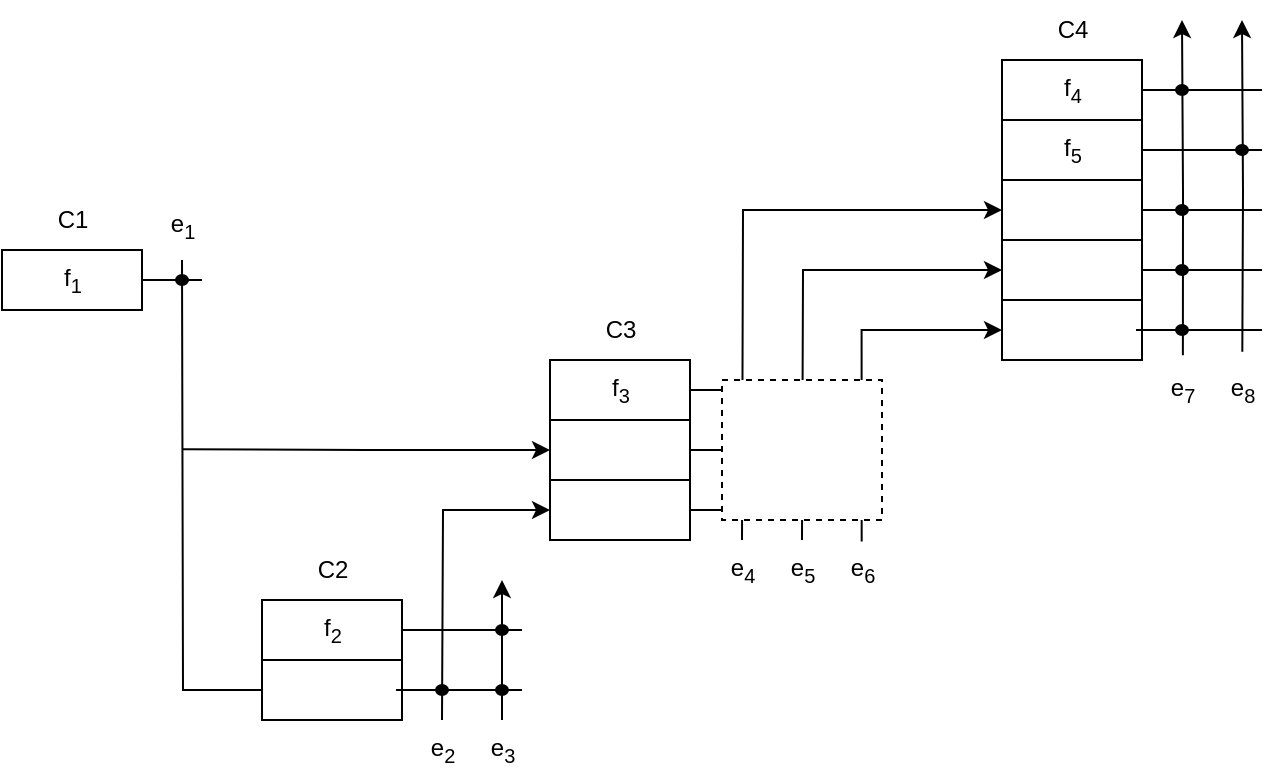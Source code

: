 <mxfile version="27.1.4" pages="2">
  <diagram name="fmea_2025" id="N0rif7YGwo7ToFzK75tH">
    <mxGraphModel dx="972" dy="498" grid="1" gridSize="10" guides="1" tooltips="1" connect="1" arrows="1" fold="1" page="1" pageScale="1" pageWidth="827" pageHeight="1169" math="0" shadow="0">
      <root>
        <mxCell id="0" />
        <mxCell id="1" parent="0" />
        <mxCell id="L6a4yiX2DL4E7PmXNXt1-1" style="edgeStyle=orthogonalEdgeStyle;rounded=0;orthogonalLoop=1;jettySize=auto;html=1;exitX=1;exitY=0.5;exitDx=0;exitDy=0;endArrow=none;endFill=0;" parent="1" source="L6a4yiX2DL4E7PmXNXt1-22" edge="1">
          <mxGeometry relative="1" as="geometry">
            <mxPoint x="340" y="375" as="targetPoint" />
          </mxGeometry>
        </mxCell>
        <mxCell id="L6a4yiX2DL4E7PmXNXt1-2" value="" style="rounded=0;whiteSpace=wrap;html=1;" parent="1" vertex="1">
          <mxGeometry x="210" y="360" width="70" height="30" as="geometry" />
        </mxCell>
        <mxCell id="L6a4yiX2DL4E7PmXNXt1-3" value="C2" style="text;html=1;align=center;verticalAlign=middle;resizable=0;points=[];autosize=1;strokeColor=none;fillColor=none;" parent="1" vertex="1">
          <mxGeometry x="225" y="330" width="40" height="30" as="geometry" />
        </mxCell>
        <mxCell id="L6a4yiX2DL4E7PmXNXt1-4" style="edgeStyle=orthogonalEdgeStyle;rounded=0;orthogonalLoop=1;jettySize=auto;html=1;exitX=1;exitY=0.5;exitDx=0;exitDy=0;endArrow=none;endFill=0;" parent="1" source="L6a4yiX2DL4E7PmXNXt1-24" edge="1">
          <mxGeometry relative="1" as="geometry">
            <mxPoint x="340" y="405" as="targetPoint" />
          </mxGeometry>
        </mxCell>
        <mxCell id="L6a4yiX2DL4E7PmXNXt1-5" style="edgeStyle=orthogonalEdgeStyle;rounded=0;orthogonalLoop=1;jettySize=auto;html=1;exitX=0;exitY=0.5;exitDx=0;exitDy=0;endArrow=none;endFill=0;" parent="1" source="L6a4yiX2DL4E7PmXNXt1-6" edge="1">
          <mxGeometry relative="1" as="geometry">
            <mxPoint x="170" y="190" as="targetPoint" />
          </mxGeometry>
        </mxCell>
        <mxCell id="L6a4yiX2DL4E7PmXNXt1-6" value="" style="rounded=0;whiteSpace=wrap;html=1;" parent="1" vertex="1">
          <mxGeometry x="210" y="390" width="70" height="30" as="geometry" />
        </mxCell>
        <mxCell id="L6a4yiX2DL4E7PmXNXt1-7" value="f&lt;sub&gt;2&lt;/sub&gt;" style="text;html=1;align=center;verticalAlign=middle;resizable=0;points=[];autosize=1;strokeColor=none;fillColor=none;" parent="1" vertex="1">
          <mxGeometry x="230" y="360" width="30" height="30" as="geometry" />
        </mxCell>
        <mxCell id="L6a4yiX2DL4E7PmXNXt1-8" style="edgeStyle=orthogonalEdgeStyle;rounded=0;orthogonalLoop=1;jettySize=auto;html=1;exitX=1;exitY=0.5;exitDx=0;exitDy=0;endArrow=none;endFill=0;" parent="1" source="L6a4yiX2DL4E7PmXNXt1-45" edge="1">
          <mxGeometry relative="1" as="geometry">
            <mxPoint x="520" y="255" as="targetPoint" />
          </mxGeometry>
        </mxCell>
        <mxCell id="L6a4yiX2DL4E7PmXNXt1-9" value="" style="rounded=0;whiteSpace=wrap;html=1;" parent="1" vertex="1">
          <mxGeometry x="354" y="240" width="70" height="30" as="geometry" />
        </mxCell>
        <mxCell id="L6a4yiX2DL4E7PmXNXt1-10" value="C3" style="text;html=1;align=center;verticalAlign=middle;resizable=0;points=[];autosize=1;strokeColor=none;fillColor=none;" parent="1" vertex="1">
          <mxGeometry x="369" y="210" width="40" height="30" as="geometry" />
        </mxCell>
        <mxCell id="L6a4yiX2DL4E7PmXNXt1-11" style="edgeStyle=orthogonalEdgeStyle;rounded=0;orthogonalLoop=1;jettySize=auto;html=1;exitX=1;exitY=0.5;exitDx=0;exitDy=0;endArrow=none;endFill=0;" parent="1" source="L6a4yiX2DL4E7PmXNXt1-47" edge="1">
          <mxGeometry relative="1" as="geometry">
            <mxPoint x="520" y="285" as="targetPoint" />
          </mxGeometry>
        </mxCell>
        <mxCell id="L6a4yiX2DL4E7PmXNXt1-12" style="edgeStyle=orthogonalEdgeStyle;rounded=0;orthogonalLoop=1;jettySize=auto;html=1;exitX=0;exitY=0.5;exitDx=0;exitDy=0;endArrow=none;endFill=0;startArrow=classic;startFill=1;" parent="1" source="L6a4yiX2DL4E7PmXNXt1-13" edge="1">
          <mxGeometry relative="1" as="geometry">
            <mxPoint x="170" y="284.667" as="targetPoint" />
          </mxGeometry>
        </mxCell>
        <mxCell id="L6a4yiX2DL4E7PmXNXt1-13" value="" style="rounded=0;whiteSpace=wrap;html=1;" parent="1" vertex="1">
          <mxGeometry x="354" y="270" width="70" height="30" as="geometry" />
        </mxCell>
        <mxCell id="L6a4yiX2DL4E7PmXNXt1-14" value="f&lt;sub&gt;3&lt;/sub&gt;" style="text;html=1;align=center;verticalAlign=middle;resizable=0;points=[];autosize=1;strokeColor=none;fillColor=none;" parent="1" vertex="1">
          <mxGeometry x="374" y="240" width="30" height="30" as="geometry" />
        </mxCell>
        <mxCell id="L6a4yiX2DL4E7PmXNXt1-15" style="edgeStyle=orthogonalEdgeStyle;rounded=0;orthogonalLoop=1;jettySize=auto;html=1;exitX=0;exitY=0.5;exitDx=0;exitDy=0;startArrow=classic;startFill=1;endArrow=none;endFill=0;" parent="1" source="L6a4yiX2DL4E7PmXNXt1-18" edge="1">
          <mxGeometry relative="1" as="geometry">
            <mxPoint x="300" y="420" as="targetPoint" />
          </mxGeometry>
        </mxCell>
        <mxCell id="L6a4yiX2DL4E7PmXNXt1-16" style="edgeStyle=orthogonalEdgeStyle;rounded=0;orthogonalLoop=1;jettySize=auto;html=1;startArrow=classic;startFill=1;endArrow=none;endFill=0;" parent="1" edge="1">
          <mxGeometry relative="1" as="geometry">
            <mxPoint x="330" y="420" as="targetPoint" />
            <mxPoint x="330" y="350" as="sourcePoint" />
          </mxGeometry>
        </mxCell>
        <mxCell id="L6a4yiX2DL4E7PmXNXt1-17" style="edgeStyle=orthogonalEdgeStyle;rounded=0;orthogonalLoop=1;jettySize=auto;html=1;exitX=1;exitY=0.5;exitDx=0;exitDy=0;endArrow=none;endFill=0;" parent="1" source="L6a4yiX2DL4E7PmXNXt1-51" edge="1">
          <mxGeometry relative="1" as="geometry">
            <mxPoint x="520" y="315" as="targetPoint" />
          </mxGeometry>
        </mxCell>
        <mxCell id="L6a4yiX2DL4E7PmXNXt1-18" value="" style="rounded=0;whiteSpace=wrap;html=1;" parent="1" vertex="1">
          <mxGeometry x="354" y="300" width="70" height="30" as="geometry" />
        </mxCell>
        <mxCell id="L6a4yiX2DL4E7PmXNXt1-19" value="e&lt;sub&gt;2&lt;/sub&gt;" style="text;html=1;align=center;verticalAlign=middle;resizable=0;points=[];autosize=1;strokeColor=none;fillColor=none;" parent="1" vertex="1">
          <mxGeometry x="280" y="420" width="40" height="30" as="geometry" />
        </mxCell>
        <mxCell id="L6a4yiX2DL4E7PmXNXt1-20" value="e&lt;sub&gt;3&lt;/sub&gt;" style="text;html=1;align=center;verticalAlign=middle;resizable=0;points=[];autosize=1;strokeColor=none;fillColor=none;" parent="1" vertex="1">
          <mxGeometry x="310" y="420" width="40" height="30" as="geometry" />
        </mxCell>
        <mxCell id="L6a4yiX2DL4E7PmXNXt1-21" value="" style="edgeStyle=orthogonalEdgeStyle;rounded=0;orthogonalLoop=1;jettySize=auto;html=1;exitX=1;exitY=0.5;exitDx=0;exitDy=0;endArrow=none;endFill=0;entryX=0;entryY=0.5;entryDx=0;entryDy=0;" parent="1" source="L6a4yiX2DL4E7PmXNXt1-2" target="L6a4yiX2DL4E7PmXNXt1-22" edge="1">
          <mxGeometry relative="1" as="geometry">
            <mxPoint x="297" y="375" as="targetPoint" />
            <mxPoint x="280" y="375" as="sourcePoint" />
          </mxGeometry>
        </mxCell>
        <mxCell id="L6a4yiX2DL4E7PmXNXt1-22" value="" style="ellipse;whiteSpace=wrap;html=1;fillColor=#000000;" parent="1" vertex="1">
          <mxGeometry x="327" y="372.5" width="6" height="5" as="geometry" />
        </mxCell>
        <mxCell id="L6a4yiX2DL4E7PmXNXt1-23" value="" style="edgeStyle=orthogonalEdgeStyle;rounded=0;orthogonalLoop=1;jettySize=auto;html=1;exitX=1;exitY=0.5;exitDx=0;exitDy=0;endArrow=none;endFill=0;" parent="1" source="L6a4yiX2DL4E7PmXNXt1-69" target="L6a4yiX2DL4E7PmXNXt1-24" edge="1">
          <mxGeometry relative="1" as="geometry">
            <mxPoint x="340" y="405" as="targetPoint" />
            <mxPoint x="280" y="405" as="sourcePoint" />
          </mxGeometry>
        </mxCell>
        <mxCell id="L6a4yiX2DL4E7PmXNXt1-24" value="" style="ellipse;whiteSpace=wrap;html=1;fillColor=#000000;" parent="1" vertex="1">
          <mxGeometry x="327" y="402.5" width="6" height="5" as="geometry" />
        </mxCell>
        <mxCell id="L6a4yiX2DL4E7PmXNXt1-25" style="edgeStyle=orthogonalEdgeStyle;rounded=0;orthogonalLoop=1;jettySize=auto;html=1;exitX=1;exitY=0.5;exitDx=0;exitDy=0;endArrow=none;endFill=0;" parent="1" source="L6a4yiX2DL4E7PmXNXt1-56" edge="1">
          <mxGeometry relative="1" as="geometry">
            <mxPoint x="710" y="105" as="targetPoint" />
          </mxGeometry>
        </mxCell>
        <mxCell id="L6a4yiX2DL4E7PmXNXt1-26" style="edgeStyle=orthogonalEdgeStyle;rounded=0;orthogonalLoop=1;jettySize=auto;html=1;exitX=1;exitY=0.5;exitDx=0;exitDy=0;entryX=0;entryY=0.5;entryDx=0;entryDy=0;endArrow=none;endFill=0;" parent="1" source="L6a4yiX2DL4E7PmXNXt1-27" target="L6a4yiX2DL4E7PmXNXt1-56" edge="1">
          <mxGeometry relative="1" as="geometry" />
        </mxCell>
        <mxCell id="L6a4yiX2DL4E7PmXNXt1-27" value="" style="rounded=0;whiteSpace=wrap;html=1;" parent="1" vertex="1">
          <mxGeometry x="580" y="90" width="70" height="30" as="geometry" />
        </mxCell>
        <mxCell id="L6a4yiX2DL4E7PmXNXt1-28" value="C4" style="text;html=1;align=center;verticalAlign=middle;resizable=0;points=[];autosize=1;strokeColor=none;fillColor=none;" parent="1" vertex="1">
          <mxGeometry x="595" y="60" width="40" height="30" as="geometry" />
        </mxCell>
        <mxCell id="L6a4yiX2DL4E7PmXNXt1-29" style="edgeStyle=orthogonalEdgeStyle;rounded=0;orthogonalLoop=1;jettySize=auto;html=1;exitX=1;exitY=0.5;exitDx=0;exitDy=0;endArrow=none;endFill=0;" parent="1" source="L6a4yiX2DL4E7PmXNXt1-60" edge="1">
          <mxGeometry relative="1" as="geometry">
            <mxPoint x="710" y="135" as="targetPoint" />
          </mxGeometry>
        </mxCell>
        <mxCell id="L6a4yiX2DL4E7PmXNXt1-30" value="" style="rounded=0;whiteSpace=wrap;html=1;" parent="1" vertex="1">
          <mxGeometry x="580" y="120" width="70" height="30" as="geometry" />
        </mxCell>
        <mxCell id="L6a4yiX2DL4E7PmXNXt1-31" style="edgeStyle=orthogonalEdgeStyle;rounded=0;orthogonalLoop=1;jettySize=auto;html=1;exitX=0;exitY=0.5;exitDx=0;exitDy=0;startArrow=classic;startFill=1;endArrow=none;endFill=0;" parent="1" source="L6a4yiX2DL4E7PmXNXt1-34" edge="1">
          <mxGeometry relative="1" as="geometry">
            <mxPoint x="450" y="330" as="targetPoint" />
          </mxGeometry>
        </mxCell>
        <mxCell id="L6a4yiX2DL4E7PmXNXt1-32" style="edgeStyle=orthogonalEdgeStyle;rounded=0;orthogonalLoop=1;jettySize=auto;html=1;exitX=1;exitY=0.5;exitDx=0;exitDy=0;endArrow=none;endFill=0;" parent="1" source="L6a4yiX2DL4E7PmXNXt1-57" edge="1">
          <mxGeometry relative="1" as="geometry">
            <mxPoint x="710" y="165" as="targetPoint" />
          </mxGeometry>
        </mxCell>
        <mxCell id="L6a4yiX2DL4E7PmXNXt1-33" style="edgeStyle=orthogonalEdgeStyle;rounded=0;orthogonalLoop=1;jettySize=auto;html=1;exitX=1;exitY=0.5;exitDx=0;exitDy=0;entryX=0;entryY=0.5;entryDx=0;entryDy=0;endArrow=none;endFill=0;" parent="1" source="L6a4yiX2DL4E7PmXNXt1-34" target="L6a4yiX2DL4E7PmXNXt1-57" edge="1">
          <mxGeometry relative="1" as="geometry" />
        </mxCell>
        <mxCell id="L6a4yiX2DL4E7PmXNXt1-34" value="" style="rounded=0;whiteSpace=wrap;html=1;" parent="1" vertex="1">
          <mxGeometry x="580" y="150" width="70" height="30" as="geometry" />
        </mxCell>
        <mxCell id="L6a4yiX2DL4E7PmXNXt1-35" value="f&lt;sub&gt;4&lt;/sub&gt;" style="text;html=1;align=center;verticalAlign=middle;resizable=0;points=[];autosize=1;strokeColor=none;fillColor=none;" parent="1" vertex="1">
          <mxGeometry x="600" y="90" width="30" height="30" as="geometry" />
        </mxCell>
        <mxCell id="L6a4yiX2DL4E7PmXNXt1-36" style="edgeStyle=orthogonalEdgeStyle;rounded=0;orthogonalLoop=1;jettySize=auto;html=1;exitX=0;exitY=0.5;exitDx=0;exitDy=0;endArrow=none;endFill=0;startArrow=classic;startFill=1;" parent="1" source="L6a4yiX2DL4E7PmXNXt1-39" edge="1">
          <mxGeometry relative="1" as="geometry">
            <mxPoint x="480" y="330" as="targetPoint" />
          </mxGeometry>
        </mxCell>
        <mxCell id="L6a4yiX2DL4E7PmXNXt1-37" style="edgeStyle=orthogonalEdgeStyle;rounded=0;orthogonalLoop=1;jettySize=auto;html=1;exitX=1;exitY=0.5;exitDx=0;exitDy=0;endArrow=none;endFill=0;" parent="1" source="L6a4yiX2DL4E7PmXNXt1-58" edge="1">
          <mxGeometry relative="1" as="geometry">
            <mxPoint x="710" y="195" as="targetPoint" />
          </mxGeometry>
        </mxCell>
        <mxCell id="L6a4yiX2DL4E7PmXNXt1-38" style="edgeStyle=orthogonalEdgeStyle;rounded=0;orthogonalLoop=1;jettySize=auto;html=1;exitX=1;exitY=0.5;exitDx=0;exitDy=0;entryX=0;entryY=0.5;entryDx=0;entryDy=0;endArrow=none;endFill=0;" parent="1" source="L6a4yiX2DL4E7PmXNXt1-39" target="L6a4yiX2DL4E7PmXNXt1-58" edge="1">
          <mxGeometry relative="1" as="geometry" />
        </mxCell>
        <mxCell id="L6a4yiX2DL4E7PmXNXt1-39" value="" style="rounded=0;whiteSpace=wrap;html=1;" parent="1" vertex="1">
          <mxGeometry x="580" y="180" width="70" height="30" as="geometry" />
        </mxCell>
        <mxCell id="L6a4yiX2DL4E7PmXNXt1-40" value="f&lt;sub&gt;5&lt;/sub&gt;" style="text;html=1;align=center;verticalAlign=middle;resizable=0;points=[];autosize=1;strokeColor=none;fillColor=none;" parent="1" vertex="1">
          <mxGeometry x="600" y="120" width="30" height="30" as="geometry" />
        </mxCell>
        <mxCell id="L6a4yiX2DL4E7PmXNXt1-41" value="e&lt;sub&gt;4&lt;/sub&gt;" style="text;html=1;align=center;verticalAlign=middle;resizable=0;points=[];autosize=1;strokeColor=none;fillColor=none;" parent="1" vertex="1">
          <mxGeometry x="430" y="330" width="40" height="30" as="geometry" />
        </mxCell>
        <mxCell id="L6a4yiX2DL4E7PmXNXt1-42" value="e&lt;sub&gt;5&lt;/sub&gt;" style="text;html=1;align=center;verticalAlign=middle;resizable=0;points=[];autosize=1;strokeColor=none;fillColor=none;" parent="1" vertex="1">
          <mxGeometry x="460" y="330" width="40" height="30" as="geometry" />
        </mxCell>
        <mxCell id="L6a4yiX2DL4E7PmXNXt1-43" value="e&lt;sub&gt;6&lt;/sub&gt;" style="text;html=1;align=center;verticalAlign=middle;resizable=0;points=[];autosize=1;strokeColor=none;fillColor=none;" parent="1" vertex="1">
          <mxGeometry x="490" y="330" width="40" height="30" as="geometry" />
        </mxCell>
        <mxCell id="L6a4yiX2DL4E7PmXNXt1-44" value="" style="edgeStyle=orthogonalEdgeStyle;rounded=0;orthogonalLoop=1;jettySize=auto;html=1;exitX=1;exitY=0.5;exitDx=0;exitDy=0;endArrow=none;endFill=0;" parent="1" source="L6a4yiX2DL4E7PmXNXt1-9" target="L6a4yiX2DL4E7PmXNXt1-45" edge="1">
          <mxGeometry relative="1" as="geometry">
            <mxPoint x="520" y="255" as="targetPoint" />
            <mxPoint x="424" y="255" as="sourcePoint" />
          </mxGeometry>
        </mxCell>
        <mxCell id="L6a4yiX2DL4E7PmXNXt1-45" value="" style="ellipse;whiteSpace=wrap;html=1;fillColor=#000000;" parent="1" vertex="1">
          <mxGeometry x="447" y="252.5" width="6" height="5" as="geometry" />
        </mxCell>
        <mxCell id="L6a4yiX2DL4E7PmXNXt1-46" value="" style="edgeStyle=orthogonalEdgeStyle;rounded=0;orthogonalLoop=1;jettySize=auto;html=1;exitX=1;exitY=0.5;exitDx=0;exitDy=0;endArrow=none;endFill=0;" parent="1" source="L6a4yiX2DL4E7PmXNXt1-13" target="L6a4yiX2DL4E7PmXNXt1-47" edge="1">
          <mxGeometry relative="1" as="geometry">
            <mxPoint x="520" y="285" as="targetPoint" />
            <mxPoint x="424" y="285" as="sourcePoint" />
          </mxGeometry>
        </mxCell>
        <mxCell id="L6a4yiX2DL4E7PmXNXt1-47" value="" style="ellipse;whiteSpace=wrap;html=1;fillColor=#000000;" parent="1" vertex="1">
          <mxGeometry x="477" y="282.5" width="6" height="5" as="geometry" />
        </mxCell>
        <mxCell id="L6a4yiX2DL4E7PmXNXt1-48" value="" style="edgeStyle=orthogonalEdgeStyle;rounded=0;orthogonalLoop=1;jettySize=auto;html=1;exitX=1;exitY=0.5;exitDx=0;exitDy=0;endArrow=none;endFill=0;" parent="1" source="L6a4yiX2DL4E7PmXNXt1-18" target="L6a4yiX2DL4E7PmXNXt1-49" edge="1">
          <mxGeometry relative="1" as="geometry">
            <mxPoint x="520" y="315" as="targetPoint" />
            <mxPoint x="424" y="315" as="sourcePoint" />
          </mxGeometry>
        </mxCell>
        <mxCell id="L6a4yiX2DL4E7PmXNXt1-49" value="" style="ellipse;whiteSpace=wrap;html=1;fillColor=#000000;" parent="1" vertex="1">
          <mxGeometry x="447" y="312.5" width="6" height="5" as="geometry" />
        </mxCell>
        <mxCell id="L6a4yiX2DL4E7PmXNXt1-50" value="" style="edgeStyle=orthogonalEdgeStyle;rounded=0;orthogonalLoop=1;jettySize=auto;html=1;exitX=1;exitY=0.5;exitDx=0;exitDy=0;endArrow=none;endFill=0;" parent="1" source="L6a4yiX2DL4E7PmXNXt1-49" target="L6a4yiX2DL4E7PmXNXt1-51" edge="1">
          <mxGeometry relative="1" as="geometry">
            <mxPoint x="520" y="315" as="targetPoint" />
            <mxPoint x="453" y="315" as="sourcePoint" />
          </mxGeometry>
        </mxCell>
        <mxCell id="L6a4yiX2DL4E7PmXNXt1-51" value="" style="ellipse;whiteSpace=wrap;html=1;fillColor=#000000;" parent="1" vertex="1">
          <mxGeometry x="507" y="312.5" width="6" height="5" as="geometry" />
        </mxCell>
        <mxCell id="L6a4yiX2DL4E7PmXNXt1-52" style="edgeStyle=orthogonalEdgeStyle;rounded=0;orthogonalLoop=1;jettySize=auto;html=1;endArrow=none;endFill=0;startArrow=classic;startFill=1;entryX=0.511;entryY=-0.081;entryDx=0;entryDy=0;entryPerimeter=0;" parent="1" target="L6a4yiX2DL4E7PmXNXt1-54" edge="1">
          <mxGeometry relative="1" as="geometry">
            <mxPoint x="670" y="210" as="targetPoint" />
            <mxPoint x="670" y="70" as="sourcePoint" />
          </mxGeometry>
        </mxCell>
        <mxCell id="L6a4yiX2DL4E7PmXNXt1-53" style="edgeStyle=orthogonalEdgeStyle;rounded=0;orthogonalLoop=1;jettySize=auto;html=1;endArrow=none;endFill=0;startArrow=classic;startFill=1;entryX=0.504;entryY=-0.138;entryDx=0;entryDy=0;entryPerimeter=0;" parent="1" target="L6a4yiX2DL4E7PmXNXt1-55" edge="1">
          <mxGeometry relative="1" as="geometry">
            <mxPoint x="700" y="230" as="targetPoint" />
            <mxPoint x="700" y="70" as="sourcePoint" />
            <Array as="points" />
          </mxGeometry>
        </mxCell>
        <mxCell id="L6a4yiX2DL4E7PmXNXt1-54" value="e&lt;sub&gt;7&lt;/sub&gt;" style="text;html=1;align=center;verticalAlign=middle;resizable=0;points=[];autosize=1;strokeColor=none;fillColor=none;" parent="1" vertex="1">
          <mxGeometry x="650" y="240" width="40" height="30" as="geometry" />
        </mxCell>
        <mxCell id="L6a4yiX2DL4E7PmXNXt1-55" value="e&lt;sub&gt;8&lt;/sub&gt;" style="text;html=1;align=center;verticalAlign=middle;resizable=0;points=[];autosize=1;strokeColor=none;fillColor=none;" parent="1" vertex="1">
          <mxGeometry x="680" y="240" width="40" height="30" as="geometry" />
        </mxCell>
        <mxCell id="L6a4yiX2DL4E7PmXNXt1-56" value="" style="ellipse;whiteSpace=wrap;html=1;fillColor=#000000;" parent="1" vertex="1">
          <mxGeometry x="667" y="102.5" width="6" height="5" as="geometry" />
        </mxCell>
        <mxCell id="L6a4yiX2DL4E7PmXNXt1-57" value="" style="ellipse;whiteSpace=wrap;html=1;fillColor=#000000;" parent="1" vertex="1">
          <mxGeometry x="667" y="162.5" width="6" height="5" as="geometry" />
        </mxCell>
        <mxCell id="L6a4yiX2DL4E7PmXNXt1-58" value="" style="ellipse;whiteSpace=wrap;html=1;fillColor=#000000;" parent="1" vertex="1">
          <mxGeometry x="667" y="192.5" width="6" height="5" as="geometry" />
        </mxCell>
        <mxCell id="L6a4yiX2DL4E7PmXNXt1-59" value="" style="edgeStyle=orthogonalEdgeStyle;rounded=0;orthogonalLoop=1;jettySize=auto;html=1;exitX=1;exitY=0.5;exitDx=0;exitDy=0;endArrow=none;endFill=0;" parent="1" source="L6a4yiX2DL4E7PmXNXt1-30" target="L6a4yiX2DL4E7PmXNXt1-60" edge="1">
          <mxGeometry relative="1" as="geometry">
            <mxPoint x="710" y="135" as="targetPoint" />
            <mxPoint x="650" y="135" as="sourcePoint" />
          </mxGeometry>
        </mxCell>
        <mxCell id="L6a4yiX2DL4E7PmXNXt1-60" value="" style="ellipse;whiteSpace=wrap;html=1;fillColor=#000000;" parent="1" vertex="1">
          <mxGeometry x="697" y="132.5" width="6" height="5" as="geometry" />
        </mxCell>
        <mxCell id="L6a4yiX2DL4E7PmXNXt1-61" style="edgeStyle=orthogonalEdgeStyle;rounded=0;orthogonalLoop=1;jettySize=auto;html=1;exitX=1;exitY=0.5;exitDx=0;exitDy=0;endArrow=none;endFill=0;" parent="1" source="L6a4yiX2DL4E7PmXNXt1-66" edge="1">
          <mxGeometry relative="1" as="geometry">
            <mxPoint x="180" y="200" as="targetPoint" />
          </mxGeometry>
        </mxCell>
        <mxCell id="L6a4yiX2DL4E7PmXNXt1-62" value="" style="rounded=0;whiteSpace=wrap;html=1;" parent="1" vertex="1">
          <mxGeometry x="80" y="185" width="70" height="30" as="geometry" />
        </mxCell>
        <mxCell id="L6a4yiX2DL4E7PmXNXt1-63" value="C1" style="text;html=1;align=center;verticalAlign=middle;resizable=0;points=[];autosize=1;strokeColor=none;fillColor=none;" parent="1" vertex="1">
          <mxGeometry x="95" y="155" width="40" height="30" as="geometry" />
        </mxCell>
        <mxCell id="L6a4yiX2DL4E7PmXNXt1-64" value="e&lt;sub&gt;1&lt;/sub&gt;" style="text;html=1;align=center;verticalAlign=middle;resizable=0;points=[];autosize=1;strokeColor=none;fillColor=none;" parent="1" vertex="1">
          <mxGeometry x="150" y="157.5" width="40" height="30" as="geometry" />
        </mxCell>
        <mxCell id="L6a4yiX2DL4E7PmXNXt1-65" value="" style="edgeStyle=orthogonalEdgeStyle;rounded=0;orthogonalLoop=1;jettySize=auto;html=1;endArrow=none;endFill=0;exitX=1;exitY=0.167;exitDx=0;exitDy=0;exitPerimeter=0;" parent="1" source="L6a4yiX2DL4E7PmXNXt1-62" target="L6a4yiX2DL4E7PmXNXt1-66" edge="1">
          <mxGeometry relative="1" as="geometry">
            <mxPoint x="180" y="200" as="targetPoint" />
            <mxPoint x="200" y="180" as="sourcePoint" />
            <Array as="points">
              <mxPoint x="150" y="200" />
            </Array>
          </mxGeometry>
        </mxCell>
        <mxCell id="L6a4yiX2DL4E7PmXNXt1-66" value="" style="ellipse;whiteSpace=wrap;html=1;fillColor=#000000;" parent="1" vertex="1">
          <mxGeometry x="167" y="197.5" width="6" height="5" as="geometry" />
        </mxCell>
        <mxCell id="L6a4yiX2DL4E7PmXNXt1-67" value="f&lt;sub&gt;1&lt;/sub&gt;" style="text;html=1;align=center;verticalAlign=middle;resizable=0;points=[];autosize=1;strokeColor=none;fillColor=none;" parent="1" vertex="1">
          <mxGeometry x="100" y="185" width="30" height="30" as="geometry" />
        </mxCell>
        <mxCell id="L6a4yiX2DL4E7PmXNXt1-68" value="" style="edgeStyle=orthogonalEdgeStyle;rounded=0;orthogonalLoop=1;jettySize=auto;html=1;exitX=1;exitY=0.5;exitDx=0;exitDy=0;endArrow=none;endFill=0;" parent="1" source="L6a4yiX2DL4E7PmXNXt1-6" target="L6a4yiX2DL4E7PmXNXt1-69" edge="1">
          <mxGeometry relative="1" as="geometry">
            <mxPoint x="327" y="405" as="targetPoint" />
            <mxPoint x="280" y="405" as="sourcePoint" />
          </mxGeometry>
        </mxCell>
        <mxCell id="L6a4yiX2DL4E7PmXNXt1-69" value="" style="ellipse;whiteSpace=wrap;html=1;fillColor=#000000;" parent="1" vertex="1">
          <mxGeometry x="297" y="402.5" width="6" height="5" as="geometry" />
        </mxCell>
        <mxCell id="L6a4yiX2DL4E7PmXNXt1-70" style="edgeStyle=orthogonalEdgeStyle;rounded=0;orthogonalLoop=1;jettySize=auto;html=1;exitX=1;exitY=0.5;exitDx=0;exitDy=0;endArrow=none;endFill=0;" parent="1" source="L6a4yiX2DL4E7PmXNXt1-73" edge="1">
          <mxGeometry relative="1" as="geometry">
            <mxPoint x="710" y="225" as="targetPoint" />
          </mxGeometry>
        </mxCell>
        <mxCell id="L6a4yiX2DL4E7PmXNXt1-71" value="" style="rounded=0;whiteSpace=wrap;html=1;" parent="1" vertex="1">
          <mxGeometry x="580" y="210" width="70" height="30" as="geometry" />
        </mxCell>
        <mxCell id="L6a4yiX2DL4E7PmXNXt1-72" value="" style="edgeStyle=orthogonalEdgeStyle;rounded=0;orthogonalLoop=1;jettySize=auto;html=1;exitX=1;exitY=0.5;exitDx=0;exitDy=0;endArrow=none;endFill=0;" parent="1" source="L6a4yiX2DL4E7PmXNXt1-71" target="L6a4yiX2DL4E7PmXNXt1-73" edge="1">
          <mxGeometry relative="1" as="geometry">
            <mxPoint x="710" y="225" as="targetPoint" />
            <mxPoint x="650" y="225" as="sourcePoint" />
          </mxGeometry>
        </mxCell>
        <mxCell id="L6a4yiX2DL4E7PmXNXt1-73" value="" style="ellipse;whiteSpace=wrap;html=1;fillColor=#000000;" parent="1" vertex="1">
          <mxGeometry x="667" y="222.5" width="6" height="5" as="geometry" />
        </mxCell>
        <mxCell id="L6a4yiX2DL4E7PmXNXt1-74" style="edgeStyle=orthogonalEdgeStyle;rounded=0;orthogonalLoop=1;jettySize=auto;html=1;exitX=0;exitY=0.5;exitDx=0;exitDy=0;entryX=0.496;entryY=0.024;entryDx=0;entryDy=0;entryPerimeter=0;endArrow=none;endFill=0;startArrow=classic;startFill=1;" parent="1" source="L6a4yiX2DL4E7PmXNXt1-71" target="L6a4yiX2DL4E7PmXNXt1-43" edge="1">
          <mxGeometry relative="1" as="geometry" />
        </mxCell>
        <mxCell id="nqYgzYCpDSy92SDL6qgz-1" value="" style="rounded=0;whiteSpace=wrap;html=1;dashed=1;" vertex="1" parent="1">
          <mxGeometry x="440" y="250" width="80" height="70" as="geometry" />
        </mxCell>
      </root>
    </mxGraphModel>
  </diagram>
  <diagram id="u4ehhmUwieLTaDszbvfy" name="fmea_2024">
    <mxGraphModel dx="1410" dy="706" grid="1" gridSize="10" guides="1" tooltips="1" connect="1" arrows="1" fold="1" page="1" pageScale="1" pageWidth="827" pageHeight="1169" math="0" shadow="0">
      <root>
        <mxCell id="0" />
        <mxCell id="1" parent="0" />
        <mxCell id="nuxYN99W2bETs9J3J-wg-1" style="edgeStyle=orthogonalEdgeStyle;rounded=0;orthogonalLoop=1;jettySize=auto;html=1;exitX=1;exitY=0.5;exitDx=0;exitDy=0;endArrow=none;endFill=0;" edge="1" parent="1" source="nuxYN99W2bETs9J3J-wg-22">
          <mxGeometry relative="1" as="geometry">
            <mxPoint x="360" y="605" as="targetPoint" />
          </mxGeometry>
        </mxCell>
        <mxCell id="nuxYN99W2bETs9J3J-wg-2" value="" style="rounded=0;whiteSpace=wrap;html=1;" vertex="1" parent="1">
          <mxGeometry x="230" y="590" width="70" height="30" as="geometry" />
        </mxCell>
        <mxCell id="nuxYN99W2bETs9J3J-wg-3" value="C2" style="text;html=1;align=center;verticalAlign=middle;resizable=0;points=[];autosize=1;strokeColor=none;fillColor=none;" vertex="1" parent="1">
          <mxGeometry x="245" y="560" width="40" height="30" as="geometry" />
        </mxCell>
        <mxCell id="nuxYN99W2bETs9J3J-wg-4" style="edgeStyle=orthogonalEdgeStyle;rounded=0;orthogonalLoop=1;jettySize=auto;html=1;exitX=1;exitY=0.5;exitDx=0;exitDy=0;endArrow=none;endFill=0;" edge="1" parent="1" source="nuxYN99W2bETs9J3J-wg-24">
          <mxGeometry relative="1" as="geometry">
            <mxPoint x="360" y="635" as="targetPoint" />
          </mxGeometry>
        </mxCell>
        <mxCell id="nuxYN99W2bETs9J3J-wg-5" style="edgeStyle=orthogonalEdgeStyle;rounded=0;orthogonalLoop=1;jettySize=auto;html=1;exitX=0;exitY=0.5;exitDx=0;exitDy=0;endArrow=none;endFill=0;" edge="1" parent="1" source="nuxYN99W2bETs9J3J-wg-6">
          <mxGeometry relative="1" as="geometry">
            <mxPoint x="190" y="420" as="targetPoint" />
          </mxGeometry>
        </mxCell>
        <mxCell id="nuxYN99W2bETs9J3J-wg-6" value="" style="rounded=0;whiteSpace=wrap;html=1;" vertex="1" parent="1">
          <mxGeometry x="230" y="620" width="70" height="30" as="geometry" />
        </mxCell>
        <mxCell id="nuxYN99W2bETs9J3J-wg-7" value="f&lt;sub&gt;2&lt;/sub&gt;" style="text;html=1;align=center;verticalAlign=middle;resizable=0;points=[];autosize=1;strokeColor=none;fillColor=none;" vertex="1" parent="1">
          <mxGeometry x="250" y="590" width="30" height="30" as="geometry" />
        </mxCell>
        <mxCell id="nuxYN99W2bETs9J3J-wg-8" style="edgeStyle=orthogonalEdgeStyle;rounded=0;orthogonalLoop=1;jettySize=auto;html=1;exitX=1;exitY=0.5;exitDx=0;exitDy=0;endArrow=none;endFill=0;" edge="1" parent="1" source="nuxYN99W2bETs9J3J-wg-45">
          <mxGeometry relative="1" as="geometry">
            <mxPoint x="540" y="485" as="targetPoint" />
          </mxGeometry>
        </mxCell>
        <mxCell id="nuxYN99W2bETs9J3J-wg-9" value="" style="rounded=0;whiteSpace=wrap;html=1;" vertex="1" parent="1">
          <mxGeometry x="374" y="470" width="70" height="30" as="geometry" />
        </mxCell>
        <mxCell id="nuxYN99W2bETs9J3J-wg-10" value="C3" style="text;html=1;align=center;verticalAlign=middle;resizable=0;points=[];autosize=1;strokeColor=none;fillColor=none;" vertex="1" parent="1">
          <mxGeometry x="389" y="440" width="40" height="30" as="geometry" />
        </mxCell>
        <mxCell id="nuxYN99W2bETs9J3J-wg-11" style="edgeStyle=orthogonalEdgeStyle;rounded=0;orthogonalLoop=1;jettySize=auto;html=1;exitX=1;exitY=0.5;exitDx=0;exitDy=0;endArrow=none;endFill=0;" edge="1" parent="1" source="nuxYN99W2bETs9J3J-wg-47">
          <mxGeometry relative="1" as="geometry">
            <mxPoint x="540" y="515" as="targetPoint" />
          </mxGeometry>
        </mxCell>
        <mxCell id="nuxYN99W2bETs9J3J-wg-12" style="edgeStyle=orthogonalEdgeStyle;rounded=0;orthogonalLoop=1;jettySize=auto;html=1;exitX=0;exitY=0.5;exitDx=0;exitDy=0;endArrow=none;endFill=0;startArrow=classic;startFill=1;" edge="1" parent="1" source="nuxYN99W2bETs9J3J-wg-13">
          <mxGeometry relative="1" as="geometry">
            <mxPoint x="190" y="514.667" as="targetPoint" />
          </mxGeometry>
        </mxCell>
        <mxCell id="nuxYN99W2bETs9J3J-wg-13" value="" style="rounded=0;whiteSpace=wrap;html=1;" vertex="1" parent="1">
          <mxGeometry x="374" y="500" width="70" height="30" as="geometry" />
        </mxCell>
        <mxCell id="nuxYN99W2bETs9J3J-wg-14" value="f&lt;sub&gt;3&lt;/sub&gt;" style="text;html=1;align=center;verticalAlign=middle;resizable=0;points=[];autosize=1;strokeColor=none;fillColor=none;" vertex="1" parent="1">
          <mxGeometry x="394" y="470" width="30" height="30" as="geometry" />
        </mxCell>
        <mxCell id="nuxYN99W2bETs9J3J-wg-15" style="edgeStyle=orthogonalEdgeStyle;rounded=0;orthogonalLoop=1;jettySize=auto;html=1;exitX=0;exitY=0.5;exitDx=0;exitDy=0;startArrow=classic;startFill=1;endArrow=none;endFill=0;" edge="1" parent="1" source="nuxYN99W2bETs9J3J-wg-18">
          <mxGeometry relative="1" as="geometry">
            <mxPoint x="320" y="650" as="targetPoint" />
          </mxGeometry>
        </mxCell>
        <mxCell id="nuxYN99W2bETs9J3J-wg-16" style="edgeStyle=orthogonalEdgeStyle;rounded=0;orthogonalLoop=1;jettySize=auto;html=1;startArrow=classic;startFill=1;endArrow=none;endFill=0;" edge="1" parent="1">
          <mxGeometry relative="1" as="geometry">
            <mxPoint x="350" y="650" as="targetPoint" />
            <mxPoint x="350" y="580" as="sourcePoint" />
          </mxGeometry>
        </mxCell>
        <mxCell id="nuxYN99W2bETs9J3J-wg-17" style="edgeStyle=orthogonalEdgeStyle;rounded=0;orthogonalLoop=1;jettySize=auto;html=1;exitX=1;exitY=0.5;exitDx=0;exitDy=0;endArrow=none;endFill=0;" edge="1" parent="1" source="nuxYN99W2bETs9J3J-wg-51">
          <mxGeometry relative="1" as="geometry">
            <mxPoint x="540" y="545" as="targetPoint" />
          </mxGeometry>
        </mxCell>
        <mxCell id="nuxYN99W2bETs9J3J-wg-18" value="" style="rounded=0;whiteSpace=wrap;html=1;" vertex="1" parent="1">
          <mxGeometry x="374" y="530" width="70" height="30" as="geometry" />
        </mxCell>
        <mxCell id="nuxYN99W2bETs9J3J-wg-19" value="e&lt;sub&gt;2&lt;/sub&gt;" style="text;html=1;align=center;verticalAlign=middle;resizable=0;points=[];autosize=1;strokeColor=none;fillColor=none;" vertex="1" parent="1">
          <mxGeometry x="300" y="650" width="40" height="30" as="geometry" />
        </mxCell>
        <mxCell id="nuxYN99W2bETs9J3J-wg-20" value="e&lt;sub&gt;3&lt;/sub&gt;" style="text;html=1;align=center;verticalAlign=middle;resizable=0;points=[];autosize=1;strokeColor=none;fillColor=none;" vertex="1" parent="1">
          <mxGeometry x="330" y="650" width="40" height="30" as="geometry" />
        </mxCell>
        <mxCell id="nuxYN99W2bETs9J3J-wg-21" value="" style="edgeStyle=orthogonalEdgeStyle;rounded=0;orthogonalLoop=1;jettySize=auto;html=1;exitX=1;exitY=0.5;exitDx=0;exitDy=0;endArrow=none;endFill=0;entryX=0;entryY=0.5;entryDx=0;entryDy=0;" edge="1" parent="1" source="nuxYN99W2bETs9J3J-wg-2" target="nuxYN99W2bETs9J3J-wg-22">
          <mxGeometry relative="1" as="geometry">
            <mxPoint x="317" y="605" as="targetPoint" />
            <mxPoint x="300" y="605" as="sourcePoint" />
          </mxGeometry>
        </mxCell>
        <mxCell id="nuxYN99W2bETs9J3J-wg-22" value="" style="ellipse;whiteSpace=wrap;html=1;fillColor=#000000;" vertex="1" parent="1">
          <mxGeometry x="347" y="602.5" width="6" height="5" as="geometry" />
        </mxCell>
        <mxCell id="nuxYN99W2bETs9J3J-wg-23" value="" style="edgeStyle=orthogonalEdgeStyle;rounded=0;orthogonalLoop=1;jettySize=auto;html=1;exitX=1;exitY=0.5;exitDx=0;exitDy=0;endArrow=none;endFill=0;" edge="1" parent="1" source="nuxYN99W2bETs9J3J-wg-69" target="nuxYN99W2bETs9J3J-wg-24">
          <mxGeometry relative="1" as="geometry">
            <mxPoint x="360" y="635" as="targetPoint" />
            <mxPoint x="300" y="635" as="sourcePoint" />
          </mxGeometry>
        </mxCell>
        <mxCell id="nuxYN99W2bETs9J3J-wg-24" value="" style="ellipse;whiteSpace=wrap;html=1;fillColor=#000000;" vertex="1" parent="1">
          <mxGeometry x="347" y="632.5" width="6" height="5" as="geometry" />
        </mxCell>
        <mxCell id="nuxYN99W2bETs9J3J-wg-25" style="edgeStyle=orthogonalEdgeStyle;rounded=0;orthogonalLoop=1;jettySize=auto;html=1;exitX=1;exitY=0.5;exitDx=0;exitDy=0;endArrow=none;endFill=0;" edge="1" parent="1" source="nuxYN99W2bETs9J3J-wg-56">
          <mxGeometry relative="1" as="geometry">
            <mxPoint x="730" y="335" as="targetPoint" />
          </mxGeometry>
        </mxCell>
        <mxCell id="nuxYN99W2bETs9J3J-wg-26" style="edgeStyle=orthogonalEdgeStyle;rounded=0;orthogonalLoop=1;jettySize=auto;html=1;exitX=1;exitY=0.5;exitDx=0;exitDy=0;entryX=0;entryY=0.5;entryDx=0;entryDy=0;endArrow=none;endFill=0;" edge="1" parent="1" source="nuxYN99W2bETs9J3J-wg-27" target="nuxYN99W2bETs9J3J-wg-56">
          <mxGeometry relative="1" as="geometry" />
        </mxCell>
        <mxCell id="nuxYN99W2bETs9J3J-wg-27" value="" style="rounded=0;whiteSpace=wrap;html=1;" vertex="1" parent="1">
          <mxGeometry x="600" y="320" width="70" height="30" as="geometry" />
        </mxCell>
        <mxCell id="nuxYN99W2bETs9J3J-wg-28" value="C4" style="text;html=1;align=center;verticalAlign=middle;resizable=0;points=[];autosize=1;strokeColor=none;fillColor=none;" vertex="1" parent="1">
          <mxGeometry x="615" y="290" width="40" height="30" as="geometry" />
        </mxCell>
        <mxCell id="nuxYN99W2bETs9J3J-wg-29" style="edgeStyle=orthogonalEdgeStyle;rounded=0;orthogonalLoop=1;jettySize=auto;html=1;exitX=1;exitY=0.5;exitDx=0;exitDy=0;endArrow=none;endFill=0;" edge="1" parent="1" source="nuxYN99W2bETs9J3J-wg-60">
          <mxGeometry relative="1" as="geometry">
            <mxPoint x="730" y="365" as="targetPoint" />
          </mxGeometry>
        </mxCell>
        <mxCell id="nuxYN99W2bETs9J3J-wg-30" value="" style="rounded=0;whiteSpace=wrap;html=1;" vertex="1" parent="1">
          <mxGeometry x="600" y="350" width="70" height="30" as="geometry" />
        </mxCell>
        <mxCell id="nuxYN99W2bETs9J3J-wg-31" style="edgeStyle=orthogonalEdgeStyle;rounded=0;orthogonalLoop=1;jettySize=auto;html=1;exitX=0;exitY=0.5;exitDx=0;exitDy=0;startArrow=classic;startFill=1;endArrow=none;endFill=0;" edge="1" parent="1" source="nuxYN99W2bETs9J3J-wg-34">
          <mxGeometry relative="1" as="geometry">
            <mxPoint x="470" y="560" as="targetPoint" />
          </mxGeometry>
        </mxCell>
        <mxCell id="nuxYN99W2bETs9J3J-wg-32" style="edgeStyle=orthogonalEdgeStyle;rounded=0;orthogonalLoop=1;jettySize=auto;html=1;exitX=1;exitY=0.5;exitDx=0;exitDy=0;endArrow=none;endFill=0;" edge="1" parent="1" source="nuxYN99W2bETs9J3J-wg-57">
          <mxGeometry relative="1" as="geometry">
            <mxPoint x="730" y="395" as="targetPoint" />
          </mxGeometry>
        </mxCell>
        <mxCell id="nuxYN99W2bETs9J3J-wg-33" style="edgeStyle=orthogonalEdgeStyle;rounded=0;orthogonalLoop=1;jettySize=auto;html=1;exitX=1;exitY=0.5;exitDx=0;exitDy=0;entryX=0;entryY=0.5;entryDx=0;entryDy=0;endArrow=none;endFill=0;" edge="1" parent="1" source="nuxYN99W2bETs9J3J-wg-34" target="nuxYN99W2bETs9J3J-wg-57">
          <mxGeometry relative="1" as="geometry" />
        </mxCell>
        <mxCell id="nuxYN99W2bETs9J3J-wg-34" value="" style="rounded=0;whiteSpace=wrap;html=1;" vertex="1" parent="1">
          <mxGeometry x="600" y="380" width="70" height="30" as="geometry" />
        </mxCell>
        <mxCell id="nuxYN99W2bETs9J3J-wg-35" value="f&lt;sub&gt;4&lt;/sub&gt;" style="text;html=1;align=center;verticalAlign=middle;resizable=0;points=[];autosize=1;strokeColor=none;fillColor=none;" vertex="1" parent="1">
          <mxGeometry x="620" y="320" width="30" height="30" as="geometry" />
        </mxCell>
        <mxCell id="nuxYN99W2bETs9J3J-wg-36" style="edgeStyle=orthogonalEdgeStyle;rounded=0;orthogonalLoop=1;jettySize=auto;html=1;exitX=0;exitY=0.5;exitDx=0;exitDy=0;endArrow=none;endFill=0;startArrow=classic;startFill=1;" edge="1" parent="1" source="nuxYN99W2bETs9J3J-wg-39">
          <mxGeometry relative="1" as="geometry">
            <mxPoint x="500" y="560" as="targetPoint" />
          </mxGeometry>
        </mxCell>
        <mxCell id="nuxYN99W2bETs9J3J-wg-37" style="edgeStyle=orthogonalEdgeStyle;rounded=0;orthogonalLoop=1;jettySize=auto;html=1;exitX=1;exitY=0.5;exitDx=0;exitDy=0;endArrow=none;endFill=0;" edge="1" parent="1" source="nuxYN99W2bETs9J3J-wg-58">
          <mxGeometry relative="1" as="geometry">
            <mxPoint x="730" y="425" as="targetPoint" />
          </mxGeometry>
        </mxCell>
        <mxCell id="nuxYN99W2bETs9J3J-wg-38" style="edgeStyle=orthogonalEdgeStyle;rounded=0;orthogonalLoop=1;jettySize=auto;html=1;exitX=1;exitY=0.5;exitDx=0;exitDy=0;entryX=0;entryY=0.5;entryDx=0;entryDy=0;endArrow=none;endFill=0;" edge="1" parent="1" source="nuxYN99W2bETs9J3J-wg-39" target="nuxYN99W2bETs9J3J-wg-58">
          <mxGeometry relative="1" as="geometry" />
        </mxCell>
        <mxCell id="nuxYN99W2bETs9J3J-wg-39" value="" style="rounded=0;whiteSpace=wrap;html=1;" vertex="1" parent="1">
          <mxGeometry x="600" y="410" width="70" height="30" as="geometry" />
        </mxCell>
        <mxCell id="nuxYN99W2bETs9J3J-wg-40" value="f&lt;sub&gt;5&lt;/sub&gt;" style="text;html=1;align=center;verticalAlign=middle;resizable=0;points=[];autosize=1;strokeColor=none;fillColor=none;" vertex="1" parent="1">
          <mxGeometry x="620" y="350" width="30" height="30" as="geometry" />
        </mxCell>
        <mxCell id="nuxYN99W2bETs9J3J-wg-41" value="e&lt;sub&gt;4&lt;/sub&gt;" style="text;html=1;align=center;verticalAlign=middle;resizable=0;points=[];autosize=1;strokeColor=none;fillColor=none;" vertex="1" parent="1">
          <mxGeometry x="450" y="560" width="40" height="30" as="geometry" />
        </mxCell>
        <mxCell id="nuxYN99W2bETs9J3J-wg-42" value="e&lt;sub&gt;5&lt;/sub&gt;" style="text;html=1;align=center;verticalAlign=middle;resizable=0;points=[];autosize=1;strokeColor=none;fillColor=none;" vertex="1" parent="1">
          <mxGeometry x="480" y="560" width="40" height="30" as="geometry" />
        </mxCell>
        <mxCell id="nuxYN99W2bETs9J3J-wg-43" value="e&lt;sub&gt;6&lt;/sub&gt;" style="text;html=1;align=center;verticalAlign=middle;resizable=0;points=[];autosize=1;strokeColor=none;fillColor=none;" vertex="1" parent="1">
          <mxGeometry x="510" y="560" width="40" height="30" as="geometry" />
        </mxCell>
        <mxCell id="nuxYN99W2bETs9J3J-wg-44" value="" style="edgeStyle=orthogonalEdgeStyle;rounded=0;orthogonalLoop=1;jettySize=auto;html=1;exitX=1;exitY=0.5;exitDx=0;exitDy=0;endArrow=none;endFill=0;" edge="1" parent="1" source="nuxYN99W2bETs9J3J-wg-9" target="nuxYN99W2bETs9J3J-wg-45">
          <mxGeometry relative="1" as="geometry">
            <mxPoint x="540" y="485" as="targetPoint" />
            <mxPoint x="444" y="485" as="sourcePoint" />
          </mxGeometry>
        </mxCell>
        <mxCell id="nuxYN99W2bETs9J3J-wg-45" value="" style="ellipse;whiteSpace=wrap;html=1;fillColor=#000000;" vertex="1" parent="1">
          <mxGeometry x="467" y="482.5" width="6" height="5" as="geometry" />
        </mxCell>
        <mxCell id="nuxYN99W2bETs9J3J-wg-46" value="" style="edgeStyle=orthogonalEdgeStyle;rounded=0;orthogonalLoop=1;jettySize=auto;html=1;exitX=1;exitY=0.5;exitDx=0;exitDy=0;endArrow=none;endFill=0;" edge="1" parent="1" source="nuxYN99W2bETs9J3J-wg-13" target="nuxYN99W2bETs9J3J-wg-47">
          <mxGeometry relative="1" as="geometry">
            <mxPoint x="540" y="515" as="targetPoint" />
            <mxPoint x="444" y="515" as="sourcePoint" />
          </mxGeometry>
        </mxCell>
        <mxCell id="nuxYN99W2bETs9J3J-wg-47" value="" style="ellipse;whiteSpace=wrap;html=1;fillColor=#000000;" vertex="1" parent="1">
          <mxGeometry x="497" y="512.5" width="6" height="5" as="geometry" />
        </mxCell>
        <mxCell id="nuxYN99W2bETs9J3J-wg-48" value="" style="edgeStyle=orthogonalEdgeStyle;rounded=0;orthogonalLoop=1;jettySize=auto;html=1;exitX=1;exitY=0.5;exitDx=0;exitDy=0;endArrow=none;endFill=0;" edge="1" parent="1" source="nuxYN99W2bETs9J3J-wg-18" target="nuxYN99W2bETs9J3J-wg-49">
          <mxGeometry relative="1" as="geometry">
            <mxPoint x="540" y="545" as="targetPoint" />
            <mxPoint x="444" y="545" as="sourcePoint" />
          </mxGeometry>
        </mxCell>
        <mxCell id="nuxYN99W2bETs9J3J-wg-49" value="" style="ellipse;whiteSpace=wrap;html=1;fillColor=#000000;" vertex="1" parent="1">
          <mxGeometry x="467" y="542.5" width="6" height="5" as="geometry" />
        </mxCell>
        <mxCell id="nuxYN99W2bETs9J3J-wg-50" value="" style="edgeStyle=orthogonalEdgeStyle;rounded=0;orthogonalLoop=1;jettySize=auto;html=1;exitX=1;exitY=0.5;exitDx=0;exitDy=0;endArrow=none;endFill=0;" edge="1" parent="1" source="nuxYN99W2bETs9J3J-wg-49" target="nuxYN99W2bETs9J3J-wg-51">
          <mxGeometry relative="1" as="geometry">
            <mxPoint x="540" y="545" as="targetPoint" />
            <mxPoint x="473" y="545" as="sourcePoint" />
          </mxGeometry>
        </mxCell>
        <mxCell id="nuxYN99W2bETs9J3J-wg-51" value="" style="ellipse;whiteSpace=wrap;html=1;fillColor=#000000;" vertex="1" parent="1">
          <mxGeometry x="527" y="542.5" width="6" height="5" as="geometry" />
        </mxCell>
        <mxCell id="nuxYN99W2bETs9J3J-wg-52" style="edgeStyle=orthogonalEdgeStyle;rounded=0;orthogonalLoop=1;jettySize=auto;html=1;endArrow=none;endFill=0;startArrow=classic;startFill=1;entryX=0.511;entryY=-0.081;entryDx=0;entryDy=0;entryPerimeter=0;" edge="1" parent="1" target="nuxYN99W2bETs9J3J-wg-54">
          <mxGeometry relative="1" as="geometry">
            <mxPoint x="690" y="440" as="targetPoint" />
            <mxPoint x="690" y="300" as="sourcePoint" />
          </mxGeometry>
        </mxCell>
        <mxCell id="nuxYN99W2bETs9J3J-wg-53" style="edgeStyle=orthogonalEdgeStyle;rounded=0;orthogonalLoop=1;jettySize=auto;html=1;endArrow=none;endFill=0;startArrow=classic;startFill=1;entryX=0.504;entryY=-0.138;entryDx=0;entryDy=0;entryPerimeter=0;" edge="1" parent="1" target="nuxYN99W2bETs9J3J-wg-55">
          <mxGeometry relative="1" as="geometry">
            <mxPoint x="720" y="460" as="targetPoint" />
            <mxPoint x="720" y="300" as="sourcePoint" />
            <Array as="points" />
          </mxGeometry>
        </mxCell>
        <mxCell id="nuxYN99W2bETs9J3J-wg-54" value="e&lt;sub&gt;7&lt;/sub&gt;" style="text;html=1;align=center;verticalAlign=middle;resizable=0;points=[];autosize=1;strokeColor=none;fillColor=none;" vertex="1" parent="1">
          <mxGeometry x="670" y="470" width="40" height="30" as="geometry" />
        </mxCell>
        <mxCell id="nuxYN99W2bETs9J3J-wg-55" value="e&lt;sub&gt;8&lt;/sub&gt;" style="text;html=1;align=center;verticalAlign=middle;resizable=0;points=[];autosize=1;strokeColor=none;fillColor=none;" vertex="1" parent="1">
          <mxGeometry x="700" y="470" width="40" height="30" as="geometry" />
        </mxCell>
        <mxCell id="nuxYN99W2bETs9J3J-wg-56" value="" style="ellipse;whiteSpace=wrap;html=1;fillColor=#000000;" vertex="1" parent="1">
          <mxGeometry x="687" y="332.5" width="6" height="5" as="geometry" />
        </mxCell>
        <mxCell id="nuxYN99W2bETs9J3J-wg-57" value="" style="ellipse;whiteSpace=wrap;html=1;fillColor=#000000;" vertex="1" parent="1">
          <mxGeometry x="687" y="392.5" width="6" height="5" as="geometry" />
        </mxCell>
        <mxCell id="nuxYN99W2bETs9J3J-wg-58" value="" style="ellipse;whiteSpace=wrap;html=1;fillColor=#000000;" vertex="1" parent="1">
          <mxGeometry x="687" y="422.5" width="6" height="5" as="geometry" />
        </mxCell>
        <mxCell id="nuxYN99W2bETs9J3J-wg-59" value="" style="edgeStyle=orthogonalEdgeStyle;rounded=0;orthogonalLoop=1;jettySize=auto;html=1;exitX=1;exitY=0.5;exitDx=0;exitDy=0;endArrow=none;endFill=0;" edge="1" parent="1" source="nuxYN99W2bETs9J3J-wg-30" target="nuxYN99W2bETs9J3J-wg-60">
          <mxGeometry relative="1" as="geometry">
            <mxPoint x="730" y="365" as="targetPoint" />
            <mxPoint x="670" y="365" as="sourcePoint" />
          </mxGeometry>
        </mxCell>
        <mxCell id="nuxYN99W2bETs9J3J-wg-60" value="" style="ellipse;whiteSpace=wrap;html=1;fillColor=#000000;" vertex="1" parent="1">
          <mxGeometry x="717" y="362.5" width="6" height="5" as="geometry" />
        </mxCell>
        <mxCell id="nuxYN99W2bETs9J3J-wg-61" style="edgeStyle=orthogonalEdgeStyle;rounded=0;orthogonalLoop=1;jettySize=auto;html=1;exitX=1;exitY=0.5;exitDx=0;exitDy=0;endArrow=none;endFill=0;" edge="1" parent="1" source="nuxYN99W2bETs9J3J-wg-66">
          <mxGeometry relative="1" as="geometry">
            <mxPoint x="200" y="430" as="targetPoint" />
          </mxGeometry>
        </mxCell>
        <mxCell id="nuxYN99W2bETs9J3J-wg-62" value="" style="rounded=0;whiteSpace=wrap;html=1;" vertex="1" parent="1">
          <mxGeometry x="100" y="415" width="70" height="30" as="geometry" />
        </mxCell>
        <mxCell id="nuxYN99W2bETs9J3J-wg-63" value="C1" style="text;html=1;align=center;verticalAlign=middle;resizable=0;points=[];autosize=1;strokeColor=none;fillColor=none;" vertex="1" parent="1">
          <mxGeometry x="115" y="385" width="40" height="30" as="geometry" />
        </mxCell>
        <mxCell id="nuxYN99W2bETs9J3J-wg-64" value="e&lt;sub&gt;1&lt;/sub&gt;" style="text;html=1;align=center;verticalAlign=middle;resizable=0;points=[];autosize=1;strokeColor=none;fillColor=none;" vertex="1" parent="1">
          <mxGeometry x="170" y="387.5" width="40" height="30" as="geometry" />
        </mxCell>
        <mxCell id="nuxYN99W2bETs9J3J-wg-65" value="" style="edgeStyle=orthogonalEdgeStyle;rounded=0;orthogonalLoop=1;jettySize=auto;html=1;endArrow=none;endFill=0;exitX=1;exitY=0.167;exitDx=0;exitDy=0;exitPerimeter=0;" edge="1" parent="1" source="nuxYN99W2bETs9J3J-wg-62" target="nuxYN99W2bETs9J3J-wg-66">
          <mxGeometry relative="1" as="geometry">
            <mxPoint x="200" y="430" as="targetPoint" />
            <mxPoint x="220" y="410" as="sourcePoint" />
            <Array as="points">
              <mxPoint x="170" y="430" />
            </Array>
          </mxGeometry>
        </mxCell>
        <mxCell id="nuxYN99W2bETs9J3J-wg-66" value="" style="ellipse;whiteSpace=wrap;html=1;fillColor=#000000;" vertex="1" parent="1">
          <mxGeometry x="187" y="427.5" width="6" height="5" as="geometry" />
        </mxCell>
        <mxCell id="nuxYN99W2bETs9J3J-wg-67" value="f&lt;sub&gt;1&lt;/sub&gt;" style="text;html=1;align=center;verticalAlign=middle;resizable=0;points=[];autosize=1;strokeColor=none;fillColor=none;" vertex="1" parent="1">
          <mxGeometry x="120" y="415" width="30" height="30" as="geometry" />
        </mxCell>
        <mxCell id="nuxYN99W2bETs9J3J-wg-68" value="" style="edgeStyle=orthogonalEdgeStyle;rounded=0;orthogonalLoop=1;jettySize=auto;html=1;exitX=1;exitY=0.5;exitDx=0;exitDy=0;endArrow=none;endFill=0;" edge="1" parent="1" source="nuxYN99W2bETs9J3J-wg-6" target="nuxYN99W2bETs9J3J-wg-69">
          <mxGeometry relative="1" as="geometry">
            <mxPoint x="347" y="635" as="targetPoint" />
            <mxPoint x="300" y="635" as="sourcePoint" />
          </mxGeometry>
        </mxCell>
        <mxCell id="nuxYN99W2bETs9J3J-wg-69" value="" style="ellipse;whiteSpace=wrap;html=1;fillColor=#000000;" vertex="1" parent="1">
          <mxGeometry x="317" y="632.5" width="6" height="5" as="geometry" />
        </mxCell>
        <mxCell id="nuxYN99W2bETs9J3J-wg-70" style="edgeStyle=orthogonalEdgeStyle;rounded=0;orthogonalLoop=1;jettySize=auto;html=1;exitX=1;exitY=0.5;exitDx=0;exitDy=0;endArrow=none;endFill=0;" edge="1" parent="1" source="nuxYN99W2bETs9J3J-wg-73">
          <mxGeometry relative="1" as="geometry">
            <mxPoint x="730" y="455" as="targetPoint" />
          </mxGeometry>
        </mxCell>
        <mxCell id="nuxYN99W2bETs9J3J-wg-71" value="" style="rounded=0;whiteSpace=wrap;html=1;" vertex="1" parent="1">
          <mxGeometry x="600" y="440" width="70" height="30" as="geometry" />
        </mxCell>
        <mxCell id="nuxYN99W2bETs9J3J-wg-72" value="" style="edgeStyle=orthogonalEdgeStyle;rounded=0;orthogonalLoop=1;jettySize=auto;html=1;exitX=1;exitY=0.5;exitDx=0;exitDy=0;endArrow=none;endFill=0;" edge="1" parent="1" source="nuxYN99W2bETs9J3J-wg-71" target="nuxYN99W2bETs9J3J-wg-73">
          <mxGeometry relative="1" as="geometry">
            <mxPoint x="730" y="455" as="targetPoint" />
            <mxPoint x="670" y="455" as="sourcePoint" />
          </mxGeometry>
        </mxCell>
        <mxCell id="nuxYN99W2bETs9J3J-wg-73" value="" style="ellipse;whiteSpace=wrap;html=1;fillColor=#000000;" vertex="1" parent="1">
          <mxGeometry x="687" y="452.5" width="6" height="5" as="geometry" />
        </mxCell>
        <mxCell id="nuxYN99W2bETs9J3J-wg-74" style="edgeStyle=orthogonalEdgeStyle;rounded=0;orthogonalLoop=1;jettySize=auto;html=1;exitX=0;exitY=0.5;exitDx=0;exitDy=0;entryX=0.496;entryY=0.024;entryDx=0;entryDy=0;entryPerimeter=0;endArrow=none;endFill=0;startArrow=classic;startFill=1;" edge="1" parent="1" source="nuxYN99W2bETs9J3J-wg-71" target="nuxYN99W2bETs9J3J-wg-43">
          <mxGeometry relative="1" as="geometry" />
        </mxCell>
      </root>
    </mxGraphModel>
  </diagram>
</mxfile>
